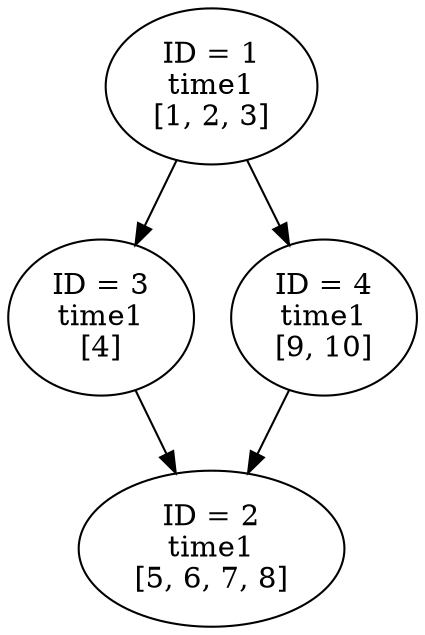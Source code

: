 // sccGraph1
digraph {
	3 [label="ID = 3
time1
[4]"]
	4 [label="ID = 4
time1
[9, 10]"]
	1 [label="ID = 1
time1
[1, 2, 3]"]
	2 [label="ID = 2
time1
[5, 6, 7, 8]"]
	3 -> 2
	4 -> 2
	1 -> 4
	1 -> 3
}
